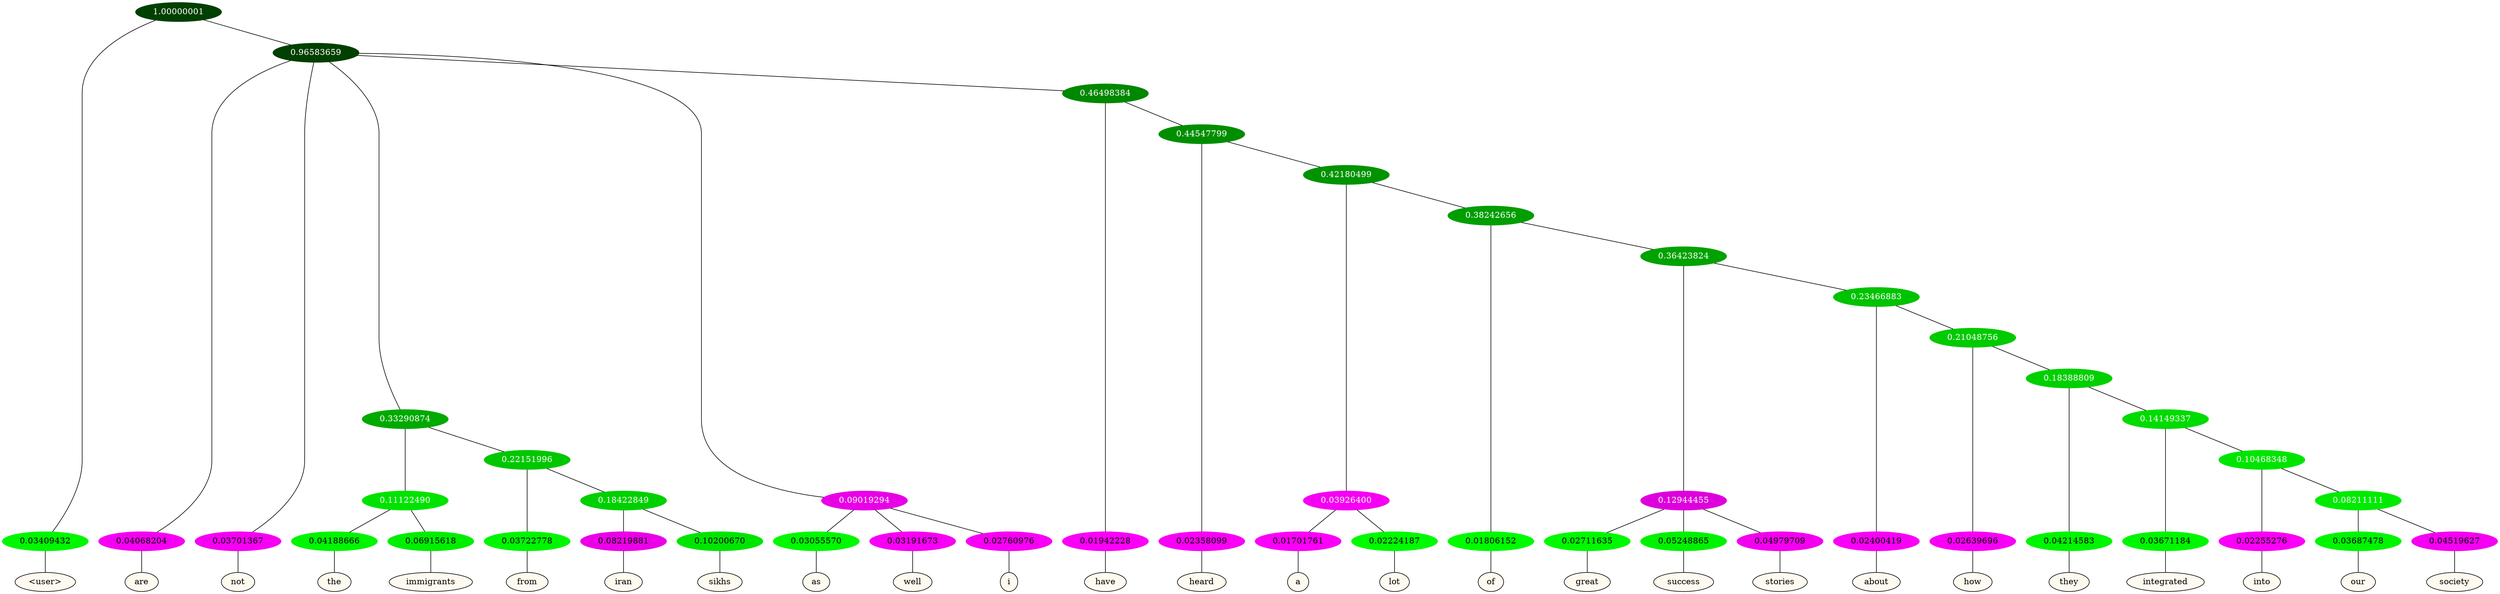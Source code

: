 graph {
	node [format=png height=0.15 nodesep=0.001 ordering=out overlap=prism overlap_scaling=0.01 ranksep=0.001 ratio=0.2 style=filled width=0.15]
	{
		rank=same
		a_w_1 [label="\<user\>" color=black fillcolor=floralwhite style="filled,solid"]
		a_w_3 [label=are color=black fillcolor=floralwhite style="filled,solid"]
		a_w_4 [label=not color=black fillcolor=floralwhite style="filled,solid"]
		a_w_15 [label=the color=black fillcolor=floralwhite style="filled,solid"]
		a_w_16 [label=immigrants color=black fillcolor=floralwhite style="filled,solid"]
		a_w_17 [label=from color=black fillcolor=floralwhite style="filled,solid"]
		a_w_21 [label=iran color=black fillcolor=floralwhite style="filled,solid"]
		a_w_22 [label=sikhs color=black fillcolor=floralwhite style="filled,solid"]
		a_w_10 [label=as color=black fillcolor=floralwhite style="filled,solid"]
		a_w_11 [label=well color=black fillcolor=floralwhite style="filled,solid"]
		a_w_12 [label=i color=black fillcolor=floralwhite style="filled,solid"]
		a_w_13 [label=have color=black fillcolor=floralwhite style="filled,solid"]
		a_w_19 [label=heard color=black fillcolor=floralwhite style="filled,solid"]
		a_w_25 [label=a color=black fillcolor=floralwhite style="filled,solid"]
		a_w_26 [label=lot color=black fillcolor=floralwhite style="filled,solid"]
		a_w_27 [label=of color=black fillcolor=floralwhite style="filled,solid"]
		a_w_31 [label=great color=black fillcolor=floralwhite style="filled,solid"]
		a_w_32 [label=success color=black fillcolor=floralwhite style="filled,solid"]
		a_w_33 [label=stories color=black fillcolor=floralwhite style="filled,solid"]
		a_w_34 [label=about color=black fillcolor=floralwhite style="filled,solid"]
		a_w_36 [label=how color=black fillcolor=floralwhite style="filled,solid"]
		a_w_38 [label=they color=black fillcolor=floralwhite style="filled,solid"]
		a_w_40 [label=integrated color=black fillcolor=floralwhite style="filled,solid"]
		a_w_42 [label=into color=black fillcolor=floralwhite style="filled,solid"]
		a_w_44 [label=our color=black fillcolor=floralwhite style="filled,solid"]
		a_w_45 [label=society color=black fillcolor=floralwhite style="filled,solid"]
	}
	a_n_1 -- a_w_1
	a_n_3 -- a_w_3
	a_n_4 -- a_w_4
	a_n_15 -- a_w_15
	a_n_16 -- a_w_16
	a_n_17 -- a_w_17
	a_n_21 -- a_w_21
	a_n_22 -- a_w_22
	a_n_10 -- a_w_10
	a_n_11 -- a_w_11
	a_n_12 -- a_w_12
	a_n_13 -- a_w_13
	a_n_19 -- a_w_19
	a_n_25 -- a_w_25
	a_n_26 -- a_w_26
	a_n_27 -- a_w_27
	a_n_31 -- a_w_31
	a_n_32 -- a_w_32
	a_n_33 -- a_w_33
	a_n_34 -- a_w_34
	a_n_36 -- a_w_36
	a_n_38 -- a_w_38
	a_n_40 -- a_w_40
	a_n_42 -- a_w_42
	a_n_44 -- a_w_44
	a_n_45 -- a_w_45
	{
		rank=same
		a_n_1 [label=0.03409432 color="0.334 1.000 0.966" fontcolor=black]
		a_n_3 [label=0.04068204 color="0.835 1.000 0.959" fontcolor=black]
		a_n_4 [label=0.03701367 color="0.835 1.000 0.963" fontcolor=black]
		a_n_15 [label=0.04188666 color="0.334 1.000 0.958" fontcolor=black]
		a_n_16 [label=0.06915618 color="0.334 1.000 0.931" fontcolor=black]
		a_n_17 [label=0.03722778 color="0.334 1.000 0.963" fontcolor=black]
		a_n_21 [label=0.08219881 color="0.835 1.000 0.918" fontcolor=black]
		a_n_22 [label=0.10200670 color="0.334 1.000 0.898" fontcolor=black]
		a_n_10 [label=0.03055570 color="0.334 1.000 0.969" fontcolor=black]
		a_n_11 [label=0.03191673 color="0.835 1.000 0.968" fontcolor=black]
		a_n_12 [label=0.02760976 color="0.835 1.000 0.972" fontcolor=black]
		a_n_13 [label=0.01942228 color="0.835 1.000 0.981" fontcolor=black]
		a_n_19 [label=0.02358099 color="0.835 1.000 0.976" fontcolor=black]
		a_n_25 [label=0.01701761 color="0.835 1.000 0.983" fontcolor=black]
		a_n_26 [label=0.02224187 color="0.334 1.000 0.978" fontcolor=black]
		a_n_27 [label=0.01806152 color="0.334 1.000 0.982" fontcolor=black]
		a_n_31 [label=0.02711635 color="0.334 1.000 0.973" fontcolor=black]
		a_n_32 [label=0.05248865 color="0.334 1.000 0.948" fontcolor=black]
		a_n_33 [label=0.04979709 color="0.835 1.000 0.950" fontcolor=black]
		a_n_34 [label=0.02400419 color="0.835 1.000 0.976" fontcolor=black]
		a_n_36 [label=0.02639696 color="0.835 1.000 0.974" fontcolor=black]
		a_n_38 [label=0.04214583 color="0.334 1.000 0.958" fontcolor=black]
		a_n_40 [label=0.03671184 color="0.334 1.000 0.963" fontcolor=black]
		a_n_42 [label=0.02255276 color="0.835 1.000 0.977" fontcolor=black]
		a_n_44 [label=0.03687478 color="0.334 1.000 0.963" fontcolor=black]
		a_n_45 [label=0.04519627 color="0.835 1.000 0.955" fontcolor=black]
	}
	a_n_0 [label=1.00000001 color="0.334 1.000 0.250" fontcolor=grey99]
	a_n_0 -- a_n_1
	a_n_2 [label=0.96583659 color="0.334 1.000 0.250" fontcolor=grey99]
	a_n_0 -- a_n_2
	a_n_2 -- a_n_3
	a_n_2 -- a_n_4
	a_n_5 [label=0.33290874 color="0.334 1.000 0.667" fontcolor=grey99]
	a_n_2 -- a_n_5
	a_n_6 [label=0.09019294 color="0.835 1.000 0.910" fontcolor=grey99]
	a_n_2 -- a_n_6
	a_n_7 [label=0.46498384 color="0.334 1.000 0.535" fontcolor=grey99]
	a_n_2 -- a_n_7
	a_n_8 [label=0.11122490 color="0.334 1.000 0.889" fontcolor=grey99]
	a_n_5 -- a_n_8
	a_n_9 [label=0.22151996 color="0.334 1.000 0.778" fontcolor=grey99]
	a_n_5 -- a_n_9
	a_n_6 -- a_n_10
	a_n_6 -- a_n_11
	a_n_6 -- a_n_12
	a_n_7 -- a_n_13
	a_n_14 [label=0.44547799 color="0.334 1.000 0.555" fontcolor=grey99]
	a_n_7 -- a_n_14
	a_n_8 -- a_n_15
	a_n_8 -- a_n_16
	a_n_9 -- a_n_17
	a_n_18 [label=0.18422849 color="0.334 1.000 0.816" fontcolor=grey99]
	a_n_9 -- a_n_18
	a_n_14 -- a_n_19
	a_n_20 [label=0.42180499 color="0.334 1.000 0.578" fontcolor=grey99]
	a_n_14 -- a_n_20
	a_n_18 -- a_n_21
	a_n_18 -- a_n_22
	a_n_23 [label=0.03926400 color="0.835 1.000 0.961" fontcolor=grey99]
	a_n_20 -- a_n_23
	a_n_24 [label=0.38242656 color="0.334 1.000 0.618" fontcolor=grey99]
	a_n_20 -- a_n_24
	a_n_23 -- a_n_25
	a_n_23 -- a_n_26
	a_n_24 -- a_n_27
	a_n_28 [label=0.36423824 color="0.334 1.000 0.636" fontcolor=grey99]
	a_n_24 -- a_n_28
	a_n_29 [label=0.12944455 color="0.835 1.000 0.871" fontcolor=grey99]
	a_n_28 -- a_n_29
	a_n_30 [label=0.23466883 color="0.334 1.000 0.765" fontcolor=grey99]
	a_n_28 -- a_n_30
	a_n_29 -- a_n_31
	a_n_29 -- a_n_32
	a_n_29 -- a_n_33
	a_n_30 -- a_n_34
	a_n_35 [label=0.21048756 color="0.334 1.000 0.790" fontcolor=grey99]
	a_n_30 -- a_n_35
	a_n_35 -- a_n_36
	a_n_37 [label=0.18388809 color="0.334 1.000 0.816" fontcolor=grey99]
	a_n_35 -- a_n_37
	a_n_37 -- a_n_38
	a_n_39 [label=0.14149337 color="0.334 1.000 0.859" fontcolor=grey99]
	a_n_37 -- a_n_39
	a_n_39 -- a_n_40
	a_n_41 [label=0.10468348 color="0.334 1.000 0.895" fontcolor=grey99]
	a_n_39 -- a_n_41
	a_n_41 -- a_n_42
	a_n_43 [label=0.08211111 color="0.334 1.000 0.918" fontcolor=grey99]
	a_n_41 -- a_n_43
	a_n_43 -- a_n_44
	a_n_43 -- a_n_45
}
